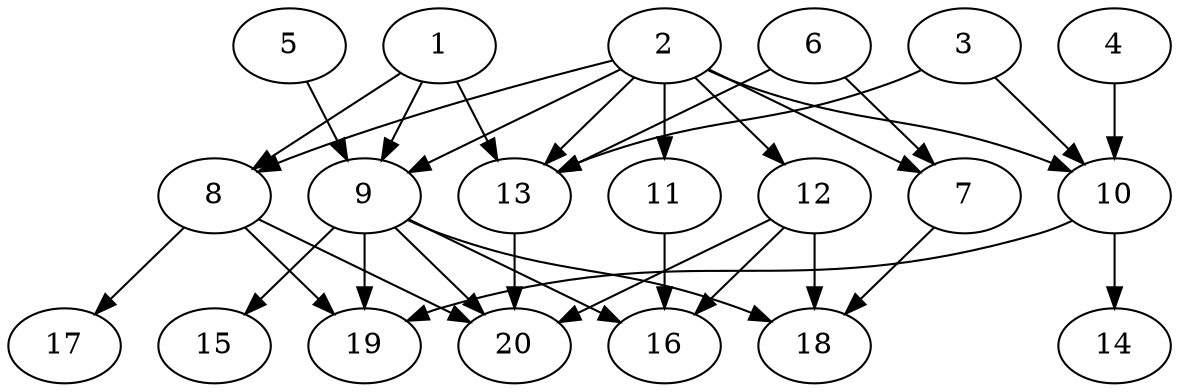 // DAG automatically generated by daggen at Tue Jul 23 14:23:30 2019
// ./daggen --dot -n 20 --ccr 0.3 --fat 0.6 --regular 0.5 --density 0.6 --mindata 5242880 --maxdata 52428800 
digraph G {
  1 [size="67764907", alpha="0.20", expect_size="20329472"] 
  1 -> 8 [size ="20329472"]
  1 -> 9 [size ="20329472"]
  1 -> 13 [size ="20329472"]
  2 [size="124026880", alpha="0.17", expect_size="37208064"] 
  2 -> 7 [size ="37208064"]
  2 -> 8 [size ="37208064"]
  2 -> 9 [size ="37208064"]
  2 -> 10 [size ="37208064"]
  2 -> 11 [size ="37208064"]
  2 -> 12 [size ="37208064"]
  2 -> 13 [size ="37208064"]
  3 [size="91173547", alpha="0.00", expect_size="27352064"] 
  3 -> 10 [size ="27352064"]
  3 -> 13 [size ="27352064"]
  4 [size="172578133", alpha="0.11", expect_size="51773440"] 
  4 -> 10 [size ="51773440"]
  5 [size="148756480", alpha="0.04", expect_size="44626944"] 
  5 -> 9 [size ="44626944"]
  6 [size="65085440", alpha="0.14", expect_size="19525632"] 
  6 -> 7 [size ="19525632"]
  6 -> 13 [size ="19525632"]
  7 [size="66624853", alpha="0.00", expect_size="19987456"] 
  7 -> 18 [size ="19987456"]
  8 [size="28153173", alpha="0.04", expect_size="8445952"] 
  8 -> 17 [size ="8445952"]
  8 -> 19 [size ="8445952"]
  8 -> 20 [size ="8445952"]
  9 [size="69826560", alpha="0.11", expect_size="20947968"] 
  9 -> 15 [size ="20947968"]
  9 -> 16 [size ="20947968"]
  9 -> 18 [size ="20947968"]
  9 -> 19 [size ="20947968"]
  9 -> 20 [size ="20947968"]
  10 [size="156200960", alpha="0.08", expect_size="46860288"] 
  10 -> 14 [size ="46860288"]
  10 -> 19 [size ="46860288"]
  11 [size="106646187", alpha="0.07", expect_size="31993856"] 
  11 -> 16 [size ="31993856"]
  12 [size="105560747", alpha="0.20", expect_size="31668224"] 
  12 -> 16 [size ="31668224"]
  12 -> 18 [size ="31668224"]
  12 -> 20 [size ="31668224"]
  13 [size="81312427", alpha="0.17", expect_size="24393728"] 
  13 -> 20 [size ="24393728"]
  14 [size="85237760", alpha="0.11", expect_size="25571328"] 
  15 [size="167970133", alpha="0.07", expect_size="50391040"] 
  16 [size="44496213", alpha="0.08", expect_size="13348864"] 
  17 [size="151265280", alpha="0.04", expect_size="45379584"] 
  18 [size="152927573", alpha="0.16", expect_size="45878272"] 
  19 [size="25999360", alpha="0.16", expect_size="7799808"] 
  20 [size="114619733", alpha="0.08", expect_size="34385920"] 
}
